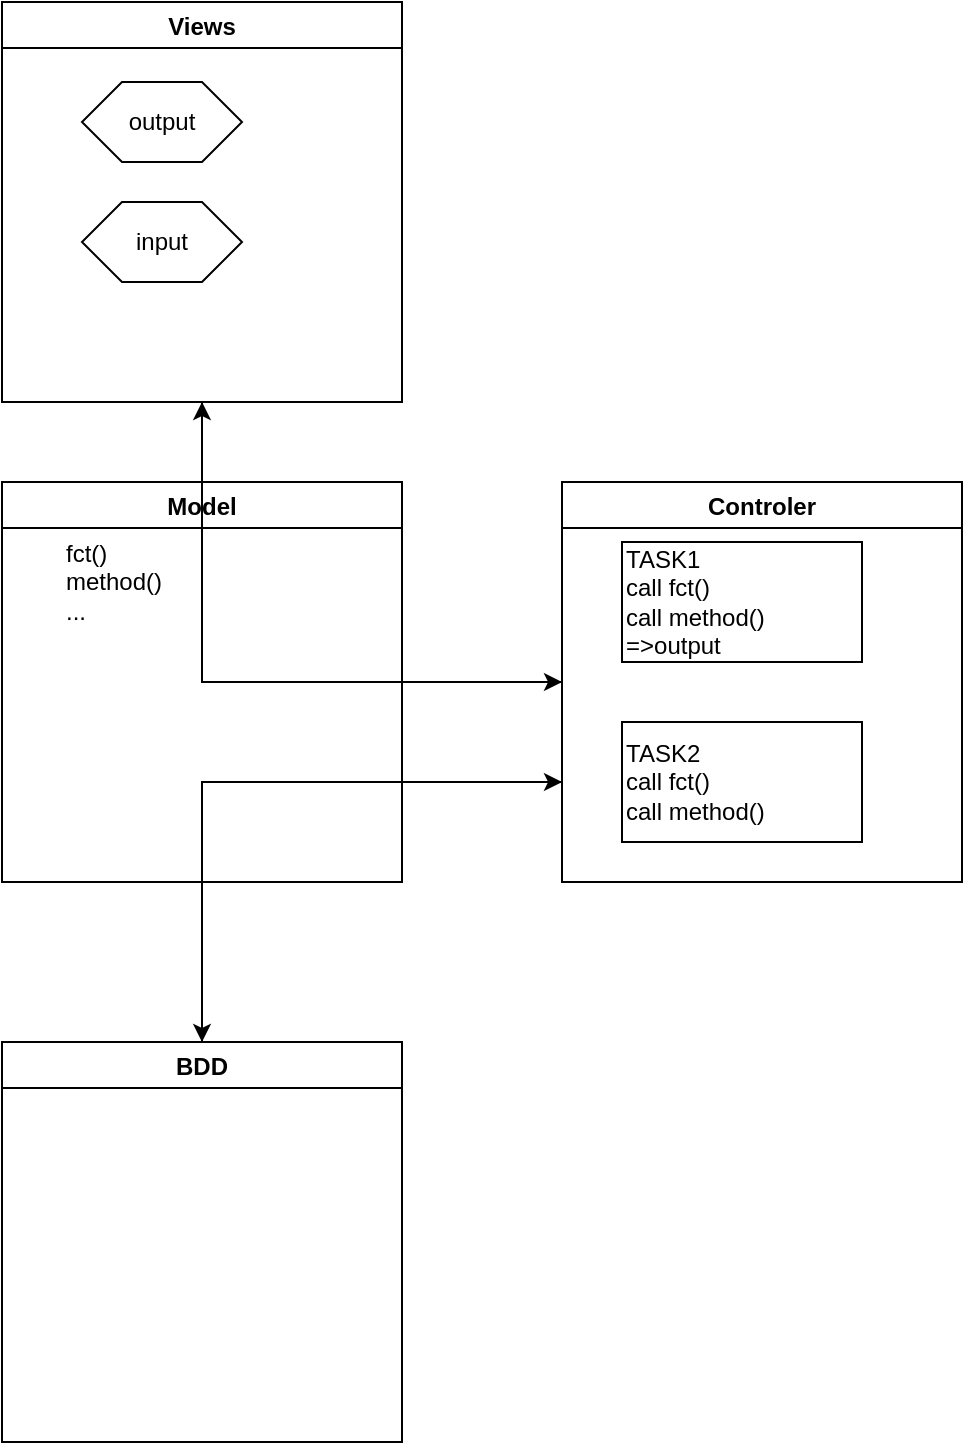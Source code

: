 <mxfile>
    <diagram id="FdUNTwh6_zRSnhkWyyrC" name="Page-1">
        <mxGraphModel dx="870" dy="1929" grid="1" gridSize="10" guides="1" tooltips="1" connect="1" arrows="1" fold="1" page="1" pageScale="1" pageWidth="827" pageHeight="1169" math="0" shadow="0">
            <root>
                <mxCell id="0"/>
                <mxCell id="1" parent="0"/>
                <mxCell id="23" style="edgeStyle=orthogonalEdgeStyle;rounded=0;orthogonalLoop=1;jettySize=auto;html=1;entryX=0.5;entryY=0;entryDx=0;entryDy=0;" edge="1" parent="1" source="3" target="19">
                    <mxGeometry relative="1" as="geometry">
                        <Array as="points">
                            <mxPoint x="140" y="190"/>
                        </Array>
                    </mxGeometry>
                </mxCell>
                <mxCell id="26" style="edgeStyle=orthogonalEdgeStyle;rounded=0;orthogonalLoop=1;jettySize=auto;html=1;entryX=0.5;entryY=1;entryDx=0;entryDy=0;" edge="1" parent="1" source="3" target="5">
                    <mxGeometry relative="1" as="geometry"/>
                </mxCell>
                <mxCell id="3" value="Controler" style="swimlane;" vertex="1" parent="1">
                    <mxGeometry x="320" y="40" width="200" height="200" as="geometry"/>
                </mxCell>
                <mxCell id="7" value="TASK1&lt;br&gt;call fct()&lt;br&gt;call method()&lt;br&gt;=&amp;gt;output" style="rounded=0;whiteSpace=wrap;html=1;align=left;" vertex="1" parent="3">
                    <mxGeometry x="30" y="30" width="120" height="60" as="geometry"/>
                </mxCell>
                <mxCell id="8" value="TASK2&lt;br&gt;call fct()&lt;br&gt;call method()" style="rounded=0;whiteSpace=wrap;html=1;align=left;" vertex="1" parent="3">
                    <mxGeometry x="30" y="120" width="120" height="60" as="geometry"/>
                </mxCell>
                <mxCell id="4" value="Model" style="swimlane;" vertex="1" parent="1">
                    <mxGeometry x="40" y="40" width="200" height="200" as="geometry"/>
                </mxCell>
                <mxCell id="6" value="fct()&lt;br&gt;method()&lt;br&gt;..." style="text;html=1;strokeColor=none;fillColor=none;align=left;verticalAlign=middle;whiteSpace=wrap;rounded=0;" vertex="1" parent="4">
                    <mxGeometry x="30" y="40" width="40" height="20" as="geometry"/>
                </mxCell>
                <mxCell id="27" style="edgeStyle=orthogonalEdgeStyle;rounded=0;orthogonalLoop=1;jettySize=auto;html=1;entryX=0;entryY=0.5;entryDx=0;entryDy=0;" edge="1" parent="1" source="5" target="3">
                    <mxGeometry relative="1" as="geometry">
                        <Array as="points">
                            <mxPoint x="140" y="140"/>
                        </Array>
                    </mxGeometry>
                </mxCell>
                <mxCell id="5" value="Views" style="swimlane;" vertex="1" parent="1">
                    <mxGeometry x="40" y="-200" width="200" height="200" as="geometry"/>
                </mxCell>
                <mxCell id="17" value="output" style="shape=hexagon;perimeter=hexagonPerimeter2;whiteSpace=wrap;html=1;fixedSize=1;align=center;" vertex="1" parent="5">
                    <mxGeometry x="40" y="40" width="80" height="40" as="geometry"/>
                </mxCell>
                <mxCell id="18" value="input" style="shape=hexagon;perimeter=hexagonPerimeter2;whiteSpace=wrap;html=1;fixedSize=1;align=center;" vertex="1" parent="5">
                    <mxGeometry x="40" y="100" width="80" height="40" as="geometry"/>
                </mxCell>
                <mxCell id="22" style="edgeStyle=orthogonalEdgeStyle;rounded=0;orthogonalLoop=1;jettySize=auto;html=1;entryX=0;entryY=0.75;entryDx=0;entryDy=0;" edge="1" parent="1" source="19" target="3">
                    <mxGeometry relative="1" as="geometry">
                        <Array as="points">
                            <mxPoint x="140" y="190"/>
                        </Array>
                    </mxGeometry>
                </mxCell>
                <mxCell id="19" value="BDD" style="swimlane;align=center;" vertex="1" parent="1">
                    <mxGeometry x="40" y="320" width="200" height="200" as="geometry"/>
                </mxCell>
            </root>
        </mxGraphModel>
    </diagram>
</mxfile>